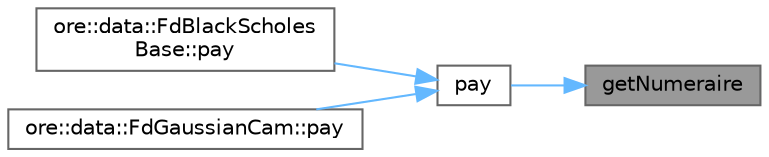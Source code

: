 digraph "getNumeraire"
{
 // INTERACTIVE_SVG=YES
 // LATEX_PDF_SIZE
  bgcolor="transparent";
  edge [fontname=Helvetica,fontsize=10,labelfontname=Helvetica,labelfontsize=10];
  node [fontname=Helvetica,fontsize=10,shape=box,height=0.2,width=0.4];
  rankdir="RL";
  Node1 [label="getNumeraire",height=0.2,width=0.4,color="gray40", fillcolor="grey60", style="filled", fontcolor="black",tooltip=" "];
  Node1 -> Node2 [dir="back",color="steelblue1",style="solid"];
  Node2 [label="pay",height=0.2,width=0.4,color="grey40", fillcolor="white", style="filled",URL="$classore_1_1data_1_1_model_impl.html#ab648089ec0ba2f1040ed8da9885ec6a3",tooltip=" "];
  Node2 -> Node3 [dir="back",color="steelblue1",style="solid"];
  Node3 [label="ore::data::FdBlackScholes\lBase::pay",height=0.2,width=0.4,color="grey40", fillcolor="white", style="filled",URL="$classore_1_1data_1_1_fd_black_scholes_base.html#ab648089ec0ba2f1040ed8da9885ec6a3",tooltip=" "];
  Node2 -> Node4 [dir="back",color="steelblue1",style="solid"];
  Node4 [label="ore::data::FdGaussianCam::pay",height=0.2,width=0.4,color="grey40", fillcolor="white", style="filled",URL="$classore_1_1data_1_1_fd_gaussian_cam.html#ab648089ec0ba2f1040ed8da9885ec6a3",tooltip=" "];
}

